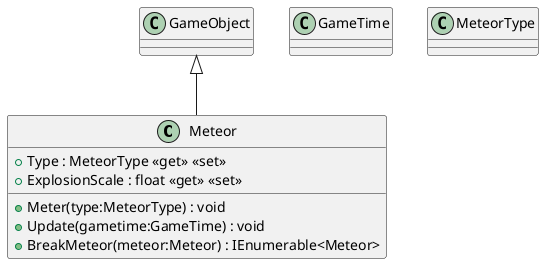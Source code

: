 @startuml
class Meteor {
    + Type : MeteorType <<get>> <<set>>
    + ExplosionScale : float <<get>> <<set>>
    + Meter(type:MeteorType) : void
    + Update(gametime:GameTime) : void
    + BreakMeteor(meteor:Meteor) : IEnumerable<Meteor>
}
class GameTime {
}
class MeteorType {
}
GameObject <|-- Meteor
@enduml
